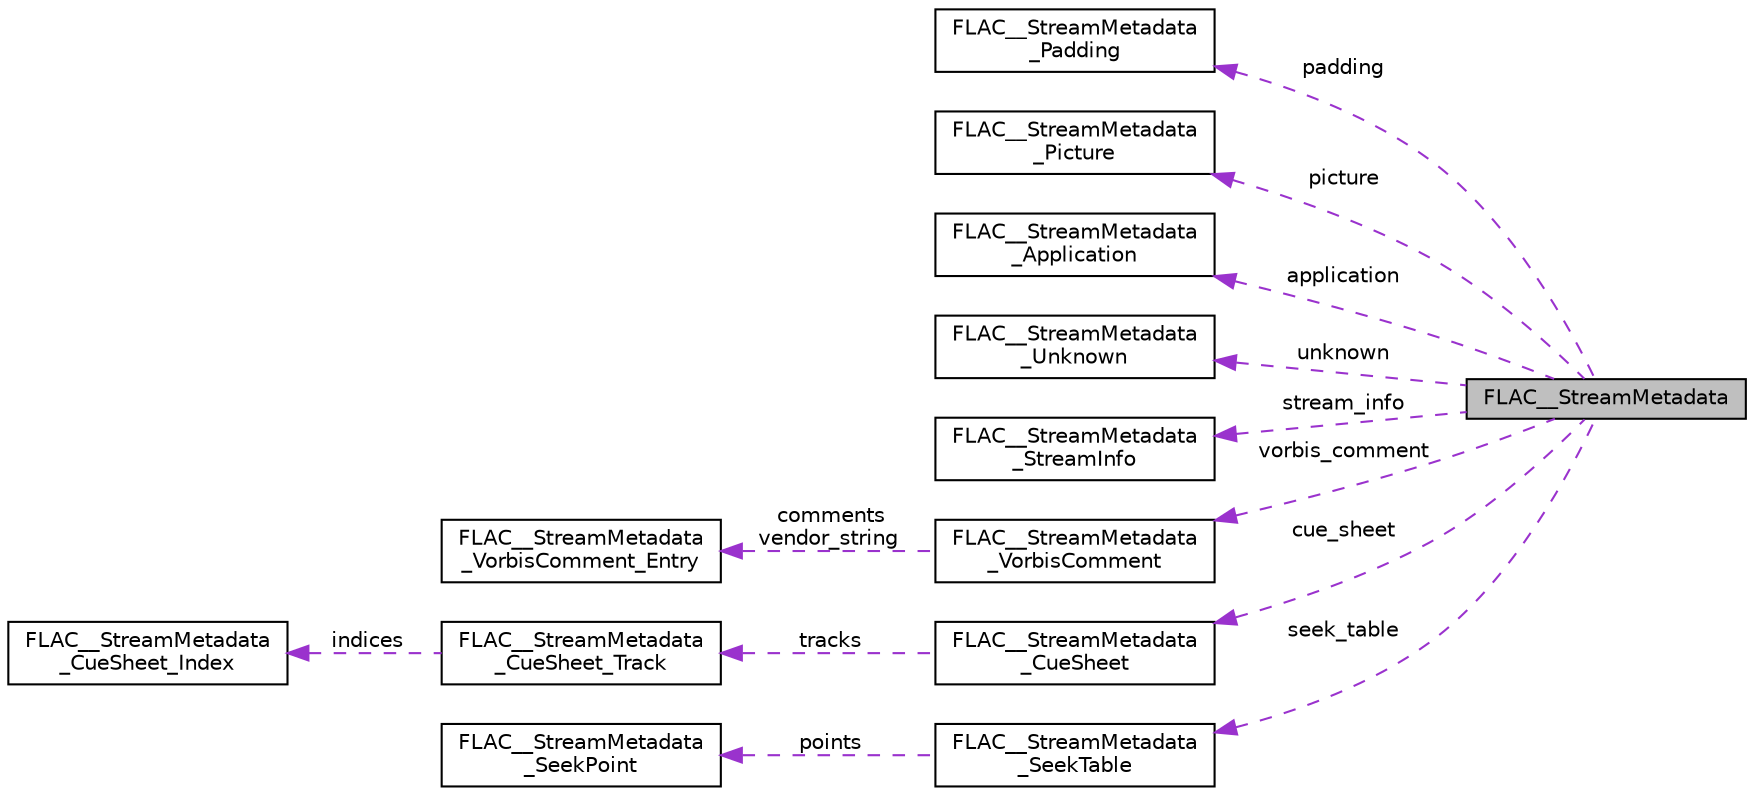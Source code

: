 digraph "FLAC__StreamMetadata"
{
 // LATEX_PDF_SIZE
  edge [fontname="Helvetica",fontsize="10",labelfontname="Helvetica",labelfontsize="10"];
  node [fontname="Helvetica",fontsize="10",shape=record];
  rankdir="LR";
  Node1 [label="FLAC__StreamMetadata",height=0.2,width=0.4,color="black", fillcolor="grey75", style="filled", fontcolor="black",tooltip=" "];
  Node2 -> Node1 [dir="back",color="darkorchid3",fontsize="10",style="dashed",label=" padding" ,fontname="Helvetica"];
  Node2 [label="FLAC__StreamMetadata\l_Padding",height=0.2,width=0.4,color="black", fillcolor="white", style="filled",URL="$da/d62/structFLAC____StreamMetadata__Padding.html",tooltip=" "];
  Node3 -> Node1 [dir="back",color="darkorchid3",fontsize="10",style="dashed",label=" picture" ,fontname="Helvetica"];
  Node3 [label="FLAC__StreamMetadata\l_Picture",height=0.2,width=0.4,color="black", fillcolor="white", style="filled",URL="$dd/d06/structFLAC____StreamMetadata__Picture.html",tooltip=" "];
  Node4 -> Node1 [dir="back",color="darkorchid3",fontsize="10",style="dashed",label=" application" ,fontname="Helvetica"];
  Node4 [label="FLAC__StreamMetadata\l_Application",height=0.2,width=0.4,color="black", fillcolor="white", style="filled",URL="$d4/d03/structFLAC____StreamMetadata__Application.html",tooltip=" "];
  Node5 -> Node1 [dir="back",color="darkorchid3",fontsize="10",style="dashed",label=" unknown" ,fontname="Helvetica"];
  Node5 [label="FLAC__StreamMetadata\l_Unknown",height=0.2,width=0.4,color="black", fillcolor="white", style="filled",URL="$d5/dc1/structFLAC____StreamMetadata__Unknown.html",tooltip=" "];
  Node6 -> Node1 [dir="back",color="darkorchid3",fontsize="10",style="dashed",label=" stream_info" ,fontname="Helvetica"];
  Node6 [label="FLAC__StreamMetadata\l_StreamInfo",height=0.2,width=0.4,color="black", fillcolor="white", style="filled",URL="$d4/dce/structFLAC____StreamMetadata__StreamInfo.html",tooltip=" "];
  Node7 -> Node1 [dir="back",color="darkorchid3",fontsize="10",style="dashed",label=" vorbis_comment" ,fontname="Helvetica"];
  Node7 [label="FLAC__StreamMetadata\l_VorbisComment",height=0.2,width=0.4,color="black", fillcolor="white", style="filled",URL="$db/d86/structFLAC____StreamMetadata__VorbisComment.html",tooltip=" "];
  Node8 -> Node7 [dir="back",color="darkorchid3",fontsize="10",style="dashed",label=" comments\nvendor_string" ,fontname="Helvetica"];
  Node8 [label="FLAC__StreamMetadata\l_VorbisComment_Entry",height=0.2,width=0.4,color="black", fillcolor="white", style="filled",URL="$d3/d2b/structFLAC____StreamMetadata__VorbisComment__Entry.html",tooltip=" "];
  Node9 -> Node1 [dir="back",color="darkorchid3",fontsize="10",style="dashed",label=" cue_sheet" ,fontname="Helvetica"];
  Node9 [label="FLAC__StreamMetadata\l_CueSheet",height=0.2,width=0.4,color="black", fillcolor="white", style="filled",URL="$d6/db0/structFLAC____StreamMetadata__CueSheet.html",tooltip=" "];
  Node10 -> Node9 [dir="back",color="darkorchid3",fontsize="10",style="dashed",label=" tracks" ,fontname="Helvetica"];
  Node10 [label="FLAC__StreamMetadata\l_CueSheet_Track",height=0.2,width=0.4,color="black", fillcolor="white", style="filled",URL="$d3/d9a/structFLAC____StreamMetadata__CueSheet__Track.html",tooltip=" "];
  Node11 -> Node10 [dir="back",color="darkorchid3",fontsize="10",style="dashed",label=" indices" ,fontname="Helvetica"];
  Node11 [label="FLAC__StreamMetadata\l_CueSheet_Index",height=0.2,width=0.4,color="black", fillcolor="white", style="filled",URL="$d9/db5/structFLAC____StreamMetadata__CueSheet__Index.html",tooltip=" "];
  Node12 -> Node1 [dir="back",color="darkorchid3",fontsize="10",style="dashed",label=" seek_table" ,fontname="Helvetica"];
  Node12 [label="FLAC__StreamMetadata\l_SeekTable",height=0.2,width=0.4,color="black", fillcolor="white", style="filled",URL="$d4/d6d/structFLAC____StreamMetadata__SeekTable.html",tooltip=" "];
  Node13 -> Node12 [dir="back",color="darkorchid3",fontsize="10",style="dashed",label=" points" ,fontname="Helvetica"];
  Node13 [label="FLAC__StreamMetadata\l_SeekPoint",height=0.2,width=0.4,color="black", fillcolor="white", style="filled",URL="$d9/d8d/structFLAC____StreamMetadata__SeekPoint.html",tooltip=" "];
}
